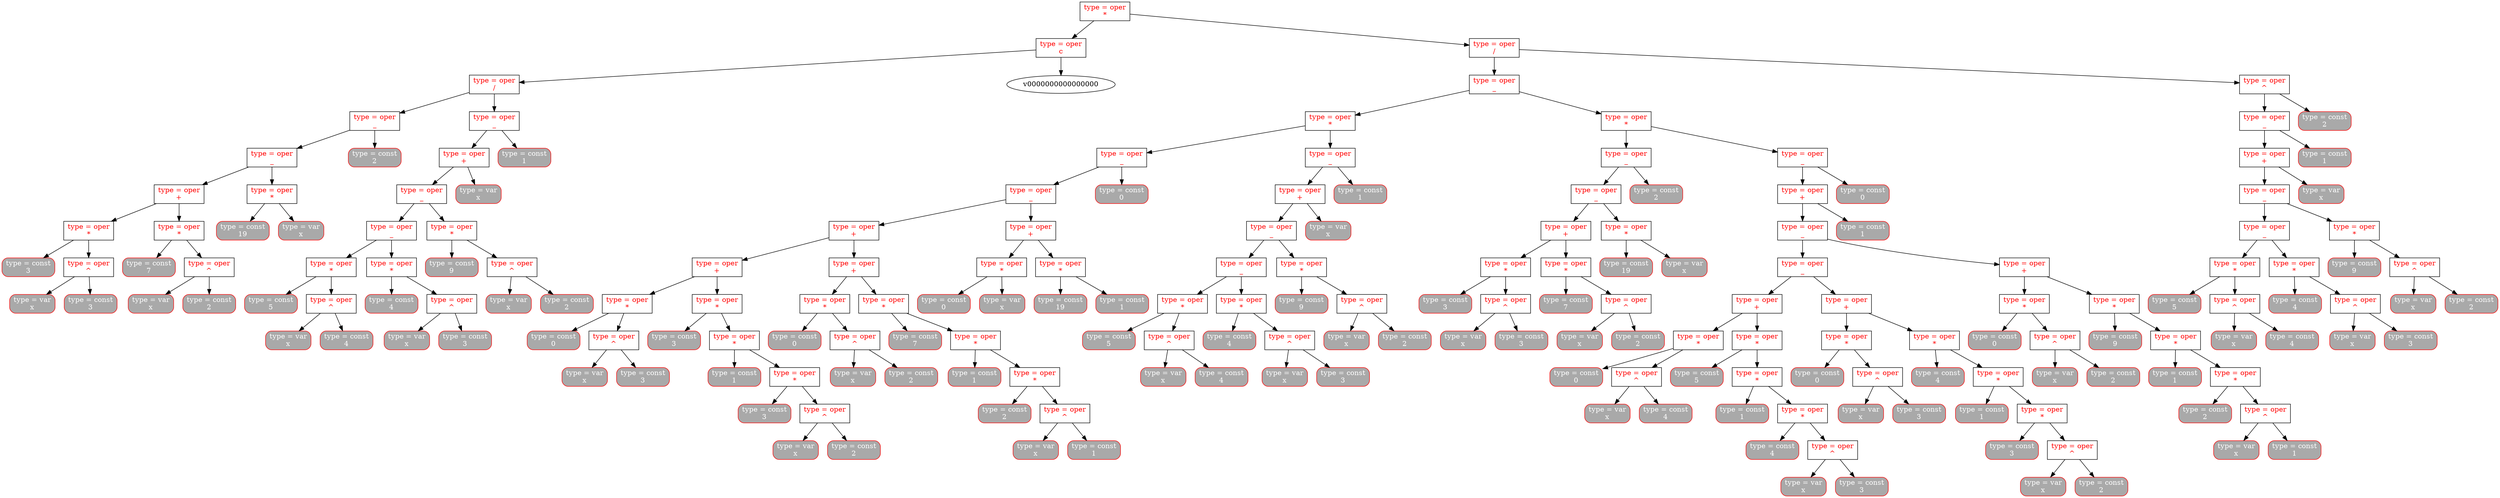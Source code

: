 digraph
{
dpi = 400;
v000001C27EEBD9A0[color = "black", fontcolor = "red", fillcolor = "white", shape = rectangle, label = "type = oper\n*"];
v000001C27EEBD9A0 -> v000001C27EEBD820;
v000001C27EEBD9A0 -> v000001C27EEBCC30;
v000001C27EEBD820[color = "black", fontcolor = "red", fillcolor = "white", shape = rectangle, label = "type = oper\nc"];
v000001C27EEBD820 -> v000001C27EEBCCF0;
v000001C27EEBD820 -> v0000000000000000;
v000001C27EEBCCF0[color = "black", fontcolor = "red", fillcolor = "white", shape = rectangle, label = "type = oper\n/"];
v000001C27EEBCCF0 -> v000001C27EEBCF30;
v000001C27EEBCCF0 -> v000001C27EEBDB20;
v000001C27EEBCF30[color = "black", fontcolor = "red", fillcolor = "white", shape = rectangle, label = "type = oper\n_"];
v000001C27EEBCF30 -> v000001C27EEBCF90;
v000001C27EEBCF30 -> v000001C27EEBDFA0;
v000001C27EEBCF90[color = "black", fontcolor = "red", fillcolor = "white", shape = rectangle, label = "type = oper\n_"];
v000001C27EEBCF90 -> v000001C27EEBCFF0;
v000001C27EEBCF90 -> v000001C27EEBD6A0;
v000001C27EEBCFF0[color = "black", fontcolor = "red", fillcolor = "white", shape = rectangle, label = "type = oper\n+"];
v000001C27EEBCFF0 -> v000001C27EEBD760;
v000001C27EEBCFF0 -> v000001C27EEBD640;
v000001C27EEBD760[color = "black", fontcolor = "red", fillcolor = "white", shape = rectangle, label = "type = oper\n*"];
v000001C27EEBD760 -> v000001C27EEBD3A0;
v000001C27EEBD760 -> v000001C27EEBDA60;
v000001C27EEBD3A0[color = "red", fontcolor = "white", fillcolor = "darkgray", shape = rectangle, style="rounded, filled" , label = "type = const\n3"];
v000001C27EEBDA60[color = "black", fontcolor = "red", fillcolor = "white", shape = rectangle, label = "type = oper\n^"];
v000001C27EEBDA60 -> v000001C27EEBD5E0;
v000001C27EEBDA60 -> v000001C27EEBD7C0;
v000001C27EEBD5E0[color = "red", fontcolor = "white", fillcolor = "darkgray", shape = rectangle, style="rounded, filled" , label = "type = var\nx"];
v000001C27EEBD7C0[color = "red", fontcolor = "white", fillcolor = "darkgray", shape = rectangle, style="rounded, filled" , label = "type = const\n3"];
v000001C27EEBD640[color = "black", fontcolor = "red", fillcolor = "white", shape = rectangle, label = "type = oper\n*"];
v000001C27EEBD640 -> v000001C27EEBDE80;
v000001C27EEBD640 -> v000001C27EEBD4C0;
v000001C27EEBDE80[color = "red", fontcolor = "white", fillcolor = "darkgray", shape = rectangle, style="rounded, filled" , label = "type = const\n7"];
v000001C27EEBD4C0[color = "black", fontcolor = "red", fillcolor = "white", shape = rectangle, label = "type = oper\n^"];
v000001C27EEBD4C0 -> v000001C27EEBDD60;
v000001C27EEBD4C0 -> v000001C27EEBDEE0;
v000001C27EEBDD60[color = "red", fontcolor = "white", fillcolor = "darkgray", shape = rectangle, style="rounded, filled" , label = "type = var\nx"];
v000001C27EEBDEE0[color = "red", fontcolor = "white", fillcolor = "darkgray", shape = rectangle, style="rounded, filled" , label = "type = const\n2"];
v000001C27EEBD6A0[color = "black", fontcolor = "red", fillcolor = "white", shape = rectangle, label = "type = oper\n*"];
v000001C27EEBD6A0 -> v000001C27EEBDAC0;
v000001C27EEBD6A0 -> v000001C27EEBD280;
v000001C27EEBDAC0[color = "red", fontcolor = "white", fillcolor = "darkgray", shape = rectangle, style="rounded, filled" , label = "type = const\n19"];
v000001C27EEBD280[color = "red", fontcolor = "white", fillcolor = "darkgray", shape = rectangle, style="rounded, filled" , label = "type = var\nx"];
v000001C27EEBDFA0[color = "red", fontcolor = "white", fillcolor = "darkgray", shape = rectangle, style="rounded, filled" , label = "type = const\n2"];
v000001C27EEBDB20[color = "black", fontcolor = "red", fillcolor = "white", shape = rectangle, label = "type = oper\n_"];
v000001C27EEBDB20 -> v000001C27EEBD8E0;
v000001C27EEBDB20 -> v000001C27EEBDC40;
v000001C27EEBD8E0[color = "black", fontcolor = "red", fillcolor = "white", shape = rectangle, label = "type = oper\n+"];
v000001C27EEBD8E0 -> v000001C27EEBE000;
v000001C27EEBD8E0 -> v000001C27EEBD460;
v000001C27EEBE000[color = "black", fontcolor = "red", fillcolor = "white", shape = rectangle, label = "type = oper\n_"];
v000001C27EEBE000 -> v000001C27EEBD700;
v000001C27EEBE000 -> v000001C27EEBD220;
v000001C27EEBD700[color = "black", fontcolor = "red", fillcolor = "white", shape = rectangle, label = "type = oper\n_"];
v000001C27EEBD700 -> v000001C27EEBDF40;
v000001C27EEBD700 -> v000001C27EEBD100;
v000001C27EEBDF40[color = "black", fontcolor = "red", fillcolor = "white", shape = rectangle, label = "type = oper\n*"];
v000001C27EEBDF40 -> v000001C27EEBD1C0;
v000001C27EEBDF40 -> v000001C27EEBD880;
v000001C27EEBD1C0[color = "red", fontcolor = "white", fillcolor = "darkgray", shape = rectangle, style="rounded, filled" , label = "type = const\n5"];
v000001C27EEBD880[color = "black", fontcolor = "red", fillcolor = "white", shape = rectangle, label = "type = oper\n^"];
v000001C27EEBD880 -> v000001C27EEBD940;
v000001C27EEBD880 -> v000001C27EEBD520;
v000001C27EEBD940[color = "red", fontcolor = "white", fillcolor = "darkgray", shape = rectangle, style="rounded, filled" , label = "type = var\nx"];
v000001C27EEBD520[color = "red", fontcolor = "white", fillcolor = "darkgray", shape = rectangle, style="rounded, filled" , label = "type = const\n4"];
v000001C27EEBD100[color = "black", fontcolor = "red", fillcolor = "white", shape = rectangle, label = "type = oper\n*"];
v000001C27EEBD100 -> v000001C27EEBDA00;
v000001C27EEBD100 -> v000001C27EEBD580;
v000001C27EEBDA00[color = "red", fontcolor = "white", fillcolor = "darkgray", shape = rectangle, style="rounded, filled" , label = "type = const\n4"];
v000001C27EEBD580[color = "black", fontcolor = "red", fillcolor = "white", shape = rectangle, label = "type = oper\n^"];
v000001C27EEBD580 -> v000001C27EEBD160;
v000001C27EEBD580 -> v000001C27EEBDBE0;
v000001C27EEBD160[color = "red", fontcolor = "white", fillcolor = "darkgray", shape = rectangle, style="rounded, filled" , label = "type = var\nx"];
v000001C27EEBDBE0[color = "red", fontcolor = "white", fillcolor = "darkgray", shape = rectangle, style="rounded, filled" , label = "type = const\n3"];
v000001C27EEBD220[color = "black", fontcolor = "red", fillcolor = "white", shape = rectangle, label = "type = oper\n*"];
v000001C27EEBD220 -> v000001C27EEBD2E0;
v000001C27EEBD220 -> v000001C27EEBD340;
v000001C27EEBD2E0[color = "red", fontcolor = "white", fillcolor = "darkgray", shape = rectangle, style="rounded, filled" , label = "type = const\n9"];
v000001C27EEBD340[color = "black", fontcolor = "red", fillcolor = "white", shape = rectangle, label = "type = oper\n^"];
v000001C27EEBD340 -> v000001C27EEBDE20;
v000001C27EEBD340 -> v000001C27EEBD400;
v000001C27EEBDE20[color = "red", fontcolor = "white", fillcolor = "darkgray", shape = rectangle, style="rounded, filled" , label = "type = var\nx"];
v000001C27EEBD400[color = "red", fontcolor = "white", fillcolor = "darkgray", shape = rectangle, style="rounded, filled" , label = "type = const\n2"];
v000001C27EEBD460[color = "red", fontcolor = "white", fillcolor = "darkgray", shape = rectangle, style="rounded, filled" , label = "type = var\nx"];
v000001C27EEBDC40[color = "red", fontcolor = "white", fillcolor = "darkgray", shape = rectangle, style="rounded, filled" , label = "type = const\n1"];
v000001C27EEBCC30[color = "black", fontcolor = "red", fillcolor = "white", shape = rectangle, label = "type = oper\n/"];
v000001C27EEBCC30 -> v000001C27EEBCBD0;
v000001C27EEBCC30 -> v000001C27EEB9CC0;
v000001C27EEBCBD0[color = "black", fontcolor = "red", fillcolor = "white", shape = rectangle, label = "type = oper\n_"];
v000001C27EEBCBD0 -> v000001C27EEBCE10;
v000001C27EEBCBD0 -> v000001C27EEBBE00;
v000001C27EEBCE10[color = "black", fontcolor = "red", fillcolor = "white", shape = rectangle, label = "type = oper\n*"];
v000001C27EEBCE10 -> v000001C27EEBCB70;
v000001C27EEBCE10 -> v000001C27EEBBC20;
v000001C27EEBCB70[color = "black", fontcolor = "red", fillcolor = "white", shape = rectangle, label = "type = oper\n_"];
v000001C27EEBCB70 -> v000001C27EEBC510;
v000001C27EEBCB70 -> v000001C27EEBBCE0;
v000001C27EEBC510[color = "black", fontcolor = "red", fillcolor = "white", shape = rectangle, label = "type = oper\n_"];
v000001C27EEBC510 -> v000001C27EEBC7B0;
v000001C27EEBC510 -> v000001C27EEBC0F0;
v000001C27EEBC7B0[color = "black", fontcolor = "red", fillcolor = "white", shape = rectangle, label = "type = oper\n+"];
v000001C27EEBC7B0 -> v000001C27EEBC270;
v000001C27EEBC7B0 -> v000001C27EEBCDB0;
v000001C27EEBC270[color = "black", fontcolor = "red", fillcolor = "white", shape = rectangle, label = "type = oper\n+"];
v000001C27EEBC270 -> v000001C27EEBCAB0;
v000001C27EEBC270 -> v000001C27EEBCE70;
v000001C27EEBCAB0[color = "black", fontcolor = "red", fillcolor = "white", shape = rectangle, label = "type = oper\n*"];
v000001C27EEBCAB0 -> v000001C27EEBC750;
v000001C27EEBCAB0 -> v000001C27EEBCD50;
v000001C27EEBC750[color = "red", fontcolor = "white", fillcolor = "darkgray", shape = rectangle, style="rounded, filled" , label = "type = const\n0"];
v000001C27EEBCD50[color = "black", fontcolor = "red", fillcolor = "white", shape = rectangle, label = "type = oper\n^"];
v000001C27EEBCD50 -> v000001C27EEBC210;
v000001C27EEBCD50 -> v000001C27EEBC6F0;
v000001C27EEBC210[color = "red", fontcolor = "white", fillcolor = "darkgray", shape = rectangle, style="rounded, filled" , label = "type = var\nx"];
v000001C27EEBC6F0[color = "red", fontcolor = "white", fillcolor = "darkgray", shape = rectangle, style="rounded, filled" , label = "type = const\n3"];
v000001C27EEBCE70[color = "black", fontcolor = "red", fillcolor = "white", shape = rectangle, label = "type = oper\n*"];
v000001C27EEBCE70 -> v000001C27EEBC4B0;
v000001C27EEBCE70 -> v000001C27EEBC630;
v000001C27EEBC4B0[color = "red", fontcolor = "white", fillcolor = "darkgray", shape = rectangle, style="rounded, filled" , label = "type = const\n3"];
v000001C27EEBC630[color = "black", fontcolor = "red", fillcolor = "white", shape = rectangle, label = "type = oper\n*"];
v000001C27EEBC630 -> v000001C27EEBC9F0;
v000001C27EEBC630 -> v000001C27EEBC1B0;
v000001C27EEBC9F0[color = "red", fontcolor = "white", fillcolor = "darkgray", shape = rectangle, style="rounded, filled" , label = "type = const\n1"];
v000001C27EEBC1B0[color = "black", fontcolor = "red", fillcolor = "white", shape = rectangle, label = "type = oper\n*"];
v000001C27EEBC1B0 -> v000001C27EEBC5D0;
v000001C27EEBC1B0 -> v000001C27EEBC870;
v000001C27EEBC5D0[color = "red", fontcolor = "white", fillcolor = "darkgray", shape = rectangle, style="rounded, filled" , label = "type = const\n3"];
v000001C27EEBC870[color = "black", fontcolor = "red", fillcolor = "white", shape = rectangle, label = "type = oper\n^"];
v000001C27EEBC870 -> v000001C27EEBC990;
v000001C27EEBC870 -> v000001C27EEBCED0;
v000001C27EEBC990[color = "red", fontcolor = "white", fillcolor = "darkgray", shape = rectangle, style="rounded, filled" , label = "type = var\nx"];
v000001C27EEBCED0[color = "red", fontcolor = "white", fillcolor = "darkgray", shape = rectangle, style="rounded, filled" , label = "type = const\n2"];
v000001C27EEBCDB0[color = "black", fontcolor = "red", fillcolor = "white", shape = rectangle, label = "type = oper\n+"];
v000001C27EEBCDB0 -> v000001C27EEBCB10;
v000001C27EEBCDB0 -> v000001C27EEBC3F0;
v000001C27EEBCB10[color = "black", fontcolor = "red", fillcolor = "white", shape = rectangle, label = "type = oper\n*"];
v000001C27EEBCB10 -> v000001C27EEBC450;
v000001C27EEBCB10 -> v000001C27EEBC810;
v000001C27EEBC450[color = "red", fontcolor = "white", fillcolor = "darkgray", shape = rectangle, style="rounded, filled" , label = "type = const\n0"];
v000001C27EEBC810[color = "black", fontcolor = "red", fillcolor = "white", shape = rectangle, label = "type = oper\n^"];
v000001C27EEBC810 -> v000001C27EEBC2D0;
v000001C27EEBC810 -> v000001C27EEBC690;
v000001C27EEBC2D0[color = "red", fontcolor = "white", fillcolor = "darkgray", shape = rectangle, style="rounded, filled" , label = "type = var\nx"];
v000001C27EEBC690[color = "red", fontcolor = "white", fillcolor = "darkgray", shape = rectangle, style="rounded, filled" , label = "type = const\n2"];
v000001C27EEBC3F0[color = "black", fontcolor = "red", fillcolor = "white", shape = rectangle, label = "type = oper\n*"];
v000001C27EEBC3F0 -> v000001C27EEBC8D0;
v000001C27EEBC3F0 -> v000001C27EEBCC90;
v000001C27EEBC8D0[color = "red", fontcolor = "white", fillcolor = "darkgray", shape = rectangle, style="rounded, filled" , label = "type = const\n7"];
v000001C27EEBCC90[color = "black", fontcolor = "red", fillcolor = "white", shape = rectangle, label = "type = oper\n*"];
v000001C27EEBCC90 -> v000001C27EEBCA50;
v000001C27EEBCC90 -> v000001C27EEBC150;
v000001C27EEBCA50[color = "red", fontcolor = "white", fillcolor = "darkgray", shape = rectangle, style="rounded, filled" , label = "type = const\n1"];
v000001C27EEBC150[color = "black", fontcolor = "red", fillcolor = "white", shape = rectangle, label = "type = oper\n*"];
v000001C27EEBC150 -> v000001C27EEBC930;
v000001C27EEBC150 -> v000001C27EEBC330;
v000001C27EEBC930[color = "red", fontcolor = "white", fillcolor = "darkgray", shape = rectangle, style="rounded, filled" , label = "type = const\n2"];
v000001C27EEBC330[color = "black", fontcolor = "red", fillcolor = "white", shape = rectangle, label = "type = oper\n^"];
v000001C27EEBC330 -> v000001C27EEBC570;
v000001C27EEBC330 -> v000001C27EEBC390;
v000001C27EEBC570[color = "red", fontcolor = "white", fillcolor = "darkgray", shape = rectangle, style="rounded, filled" , label = "type = var\nx"];
v000001C27EEBC390[color = "red", fontcolor = "white", fillcolor = "darkgray", shape = rectangle, style="rounded, filled" , label = "type = const\n1"];
v000001C27EEBC0F0[color = "black", fontcolor = "red", fillcolor = "white", shape = rectangle, label = "type = oper\n+"];
v000001C27EEBC0F0 -> v000001C27EEBBF20;
v000001C27EEBC0F0 -> v000001C27EEBBDA0;
v000001C27EEBBF20[color = "black", fontcolor = "red", fillcolor = "white", shape = rectangle, label = "type = oper\n*"];
v000001C27EEBBF20 -> v000001C27EEBB2C0;
v000001C27EEBBF20 -> v000001C27EEBBEC0;
v000001C27EEBB2C0[color = "red", fontcolor = "white", fillcolor = "darkgray", shape = rectangle, style="rounded, filled" , label = "type = const\n0"];
v000001C27EEBBEC0[color = "red", fontcolor = "white", fillcolor = "darkgray", shape = rectangle, style="rounded, filled" , label = "type = var\nx"];
v000001C27EEBBDA0[color = "black", fontcolor = "red", fillcolor = "white", shape = rectangle, label = "type = oper\n*"];
v000001C27EEBBDA0 -> v000001C27EEBBD40;
v000001C27EEBBDA0 -> v000001C27EEBB260;
v000001C27EEBBD40[color = "red", fontcolor = "white", fillcolor = "darkgray", shape = rectangle, style="rounded, filled" , label = "type = const\n19"];
v000001C27EEBB260[color = "red", fontcolor = "white", fillcolor = "darkgray", shape = rectangle, style="rounded, filled" , label = "type = const\n1"];
v000001C27EEBBCE0[color = "red", fontcolor = "white", fillcolor = "darkgray", shape = rectangle, style="rounded, filled" , label = "type = const\n0"];
v000001C27EEBBC20[color = "black", fontcolor = "red", fillcolor = "white", shape = rectangle, label = "type = oper\n_"];
v000001C27EEBBC20 -> v000001C27EEBB980;
v000001C27EEBBC20 -> v000001C27EEBBC80;
v000001C27EEBB980[color = "black", fontcolor = "red", fillcolor = "white", shape = rectangle, label = "type = oper\n+"];
v000001C27EEBB980 -> v000001C27EEBB500;
v000001C27EEBB980 -> v000001C27EEBB200;
v000001C27EEBB500[color = "black", fontcolor = "red", fillcolor = "white", shape = rectangle, label = "type = oper\n_"];
v000001C27EEBB500 -> v000001C27EEBB860;
v000001C27EEBB500 -> v000001C27EEBB140;
v000001C27EEBB860[color = "black", fontcolor = "red", fillcolor = "white", shape = rectangle, label = "type = oper\n_"];
v000001C27EEBB860 -> v000001C27EEBB320;
v000001C27EEBB860 -> v000001C27EEBB5C0;
v000001C27EEBB320[color = "black", fontcolor = "red", fillcolor = "white", shape = rectangle, label = "type = oper\n*"];
v000001C27EEBB320 -> v000001C27EEBB8C0;
v000001C27EEBB320 -> v000001C27EEBB6E0;
v000001C27EEBB8C0[color = "red", fontcolor = "white", fillcolor = "darkgray", shape = rectangle, style="rounded, filled" , label = "type = const\n5"];
v000001C27EEBB6E0[color = "black", fontcolor = "red", fillcolor = "white", shape = rectangle, label = "type = oper\n^"];
v000001C27EEBB6E0 -> v000001C27EEBBE60;
v000001C27EEBB6E0 -> v000001C27EEBBAA0;
v000001C27EEBBE60[color = "red", fontcolor = "white", fillcolor = "darkgray", shape = rectangle, style="rounded, filled" , label = "type = var\nx"];
v000001C27EEBBAA0[color = "red", fontcolor = "white", fillcolor = "darkgray", shape = rectangle, style="rounded, filled" , label = "type = const\n4"];
v000001C27EEBB5C0[color = "black", fontcolor = "red", fillcolor = "white", shape = rectangle, label = "type = oper\n*"];
v000001C27EEBB5C0 -> v000001C27EEBB740;
v000001C27EEBB5C0 -> v000001C27EEBB3E0;
v000001C27EEBB740[color = "red", fontcolor = "white", fillcolor = "darkgray", shape = rectangle, style="rounded, filled" , label = "type = const\n4"];
v000001C27EEBB3E0[color = "black", fontcolor = "red", fillcolor = "white", shape = rectangle, label = "type = oper\n^"];
v000001C27EEBB3E0 -> v000001C27EEBB9E0;
v000001C27EEBB3E0 -> v000001C27EEBBA40;
v000001C27EEBB9E0[color = "red", fontcolor = "white", fillcolor = "darkgray", shape = rectangle, style="rounded, filled" , label = "type = var\nx"];
v000001C27EEBBA40[color = "red", fontcolor = "white", fillcolor = "darkgray", shape = rectangle, style="rounded, filled" , label = "type = const\n3"];
v000001C27EEBB140[color = "black", fontcolor = "red", fillcolor = "white", shape = rectangle, label = "type = oper\n*"];
v000001C27EEBB140 -> v000001C27EEBBBC0;
v000001C27EEBB140 -> v000001C27EEBB1A0;
v000001C27EEBBBC0[color = "red", fontcolor = "white", fillcolor = "darkgray", shape = rectangle, style="rounded, filled" , label = "type = const\n9"];
v000001C27EEBB1A0[color = "black", fontcolor = "red", fillcolor = "white", shape = rectangle, label = "type = oper\n^"];
v000001C27EEBB1A0 -> v000001C27EEBBB00;
v000001C27EEBB1A0 -> v000001C27EEBBB60;
v000001C27EEBBB00[color = "red", fontcolor = "white", fillcolor = "darkgray", shape = rectangle, style="rounded, filled" , label = "type = var\nx"];
v000001C27EEBBB60[color = "red", fontcolor = "white", fillcolor = "darkgray", shape = rectangle, style="rounded, filled" , label = "type = const\n2"];
v000001C27EEBB200[color = "red", fontcolor = "white", fillcolor = "darkgray", shape = rectangle, style="rounded, filled" , label = "type = var\nx"];
v000001C27EEBBC80[color = "red", fontcolor = "white", fillcolor = "darkgray", shape = rectangle, style="rounded, filled" , label = "type = const\n1"];
v000001C27EEBBE00[color = "black", fontcolor = "red", fillcolor = "white", shape = rectangle, label = "type = oper\n*"];
v000001C27EEBBE00 -> v000001C27EEBA3D0;
v000001C27EEBBE00 -> v000001C27EEBA370;
v000001C27EEBA3D0[color = "black", fontcolor = "red", fillcolor = "white", shape = rectangle, label = "type = oper\n_"];
v000001C27EEBA3D0 -> v000001C27EEBA430;
v000001C27EEBA3D0 -> v000001C27EEBB800;
v000001C27EEBA430[color = "black", fontcolor = "red", fillcolor = "white", shape = rectangle, label = "type = oper\n_"];
v000001C27EEBA430 -> v000001C27EEBA490;
v000001C27EEBA430 -> v000001C27EEBBFE0;
v000001C27EEBA490[color = "black", fontcolor = "red", fillcolor = "white", shape = rectangle, label = "type = oper\n+"];
v000001C27EEBA490 -> v000001C27EEBA550;
v000001C27EEBA490 -> v000001C27EEBB0E0;
v000001C27EEBA550[color = "black", fontcolor = "red", fillcolor = "white", shape = rectangle, label = "type = oper\n*"];
v000001C27EEBA550 -> v000001C27EEBA6D0;
v000001C27EEBA550 -> v000001C27EEBB620;
v000001C27EEBA6D0[color = "red", fontcolor = "white", fillcolor = "darkgray", shape = rectangle, style="rounded, filled" , label = "type = const\n3"];
v000001C27EEBB620[color = "black", fontcolor = "red", fillcolor = "white", shape = rectangle, label = "type = oper\n^"];
v000001C27EEBB620 -> v000001C27EEBB560;
v000001C27EEBB620 -> v000001C27EEBB440;
v000001C27EEBB560[color = "red", fontcolor = "white", fillcolor = "darkgray", shape = rectangle, style="rounded, filled" , label = "type = var\nx"];
v000001C27EEBB440[color = "red", fontcolor = "white", fillcolor = "darkgray", shape = rectangle, style="rounded, filled" , label = "type = const\n3"];
v000001C27EEBB0E0[color = "black", fontcolor = "red", fillcolor = "white", shape = rectangle, label = "type = oper\n*"];
v000001C27EEBB0E0 -> v000001C27EEBB4A0;
v000001C27EEBB0E0 -> v000001C27EEBB7A0;
v000001C27EEBB4A0[color = "red", fontcolor = "white", fillcolor = "darkgray", shape = rectangle, style="rounded, filled" , label = "type = const\n7"];
v000001C27EEBB7A0[color = "black", fontcolor = "red", fillcolor = "white", shape = rectangle, label = "type = oper\n^"];
v000001C27EEBB7A0 -> v000001C27EEBB380;
v000001C27EEBB7A0 -> v000001C27EEBB920;
v000001C27EEBB380[color = "red", fontcolor = "white", fillcolor = "darkgray", shape = rectangle, style="rounded, filled" , label = "type = var\nx"];
v000001C27EEBB920[color = "red", fontcolor = "white", fillcolor = "darkgray", shape = rectangle, style="rounded, filled" , label = "type = const\n2"];
v000001C27EEBBFE0[color = "black", fontcolor = "red", fillcolor = "white", shape = rectangle, label = "type = oper\n*"];
v000001C27EEBBFE0 -> v000001C27EEBBF80;
v000001C27EEBBFE0 -> v000001C27EEBB680;
v000001C27EEBBF80[color = "red", fontcolor = "white", fillcolor = "darkgray", shape = rectangle, style="rounded, filled" , label = "type = const\n19"];
v000001C27EEBB680[color = "red", fontcolor = "white", fillcolor = "darkgray", shape = rectangle, style="rounded, filled" , label = "type = var\nx"];
v000001C27EEBB800[color = "red", fontcolor = "white", fillcolor = "darkgray", shape = rectangle, style="rounded, filled" , label = "type = const\n2"];
v000001C27EEBA370[color = "black", fontcolor = "red", fillcolor = "white", shape = rectangle, label = "type = oper\n_"];
v000001C27EEBA370 -> v000001C27EEBA670;
v000001C27EEBA370 -> v000001C27EEB96C0;
v000001C27EEBA670[color = "black", fontcolor = "red", fillcolor = "white", shape = rectangle, label = "type = oper\n+"];
v000001C27EEBA670 -> v000001C27EEBA2B0;
v000001C27EEBA670 -> v000001C27EEB9DE0;
v000001C27EEBA2B0[color = "black", fontcolor = "red", fillcolor = "white", shape = rectangle, label = "type = oper\n_"];
v000001C27EEBA2B0 -> v000001C27EEBAF70;
v000001C27EEBA2B0 -> v000001C27EEBA790;
v000001C27EEBAF70[color = "black", fontcolor = "red", fillcolor = "white", shape = rectangle, label = "type = oper\n_"];
v000001C27EEBAF70 -> v000001C27EEBAEB0;
v000001C27EEBAF70 -> v000001C27EEBA0D0;
v000001C27EEBAEB0[color = "black", fontcolor = "red", fillcolor = "white", shape = rectangle, label = "type = oper\n+"];
v000001C27EEBAEB0 -> v000001C27EEBAD30;
v000001C27EEBAEB0 -> v000001C27EEBABB0;
v000001C27EEBAD30[color = "black", fontcolor = "red", fillcolor = "white", shape = rectangle, label = "type = oper\n*"];
v000001C27EEBAD30 -> v000001C27EEBA1F0;
v000001C27EEBAD30 -> v000001C27EEBAC70;
v000001C27EEBA1F0[color = "red", fontcolor = "white", fillcolor = "darkgray", shape = rectangle, style="rounded, filled" , label = "type = const\n0"];
v000001C27EEBAC70[color = "black", fontcolor = "red", fillcolor = "white", shape = rectangle, label = "type = oper\n^"];
v000001C27EEBAC70 -> v000001C27EEBAF10;
v000001C27EEBAC70 -> v000001C27EEBAB50;
v000001C27EEBAF10[color = "red", fontcolor = "white", fillcolor = "darkgray", shape = rectangle, style="rounded, filled" , label = "type = var\nx"];
v000001C27EEBAB50[color = "red", fontcolor = "white", fillcolor = "darkgray", shape = rectangle, style="rounded, filled" , label = "type = const\n4"];
v000001C27EEBABB0[color = "black", fontcolor = "red", fillcolor = "white", shape = rectangle, label = "type = oper\n*"];
v000001C27EEBABB0 -> v000001C27EEBAA30;
v000001C27EEBABB0 -> v000001C27EEBAAF0;
v000001C27EEBAA30[color = "red", fontcolor = "white", fillcolor = "darkgray", shape = rectangle, style="rounded, filled" , label = "type = const\n5"];
v000001C27EEBAAF0[color = "black", fontcolor = "red", fillcolor = "white", shape = rectangle, label = "type = oper\n*"];
v000001C27EEBAAF0 -> v000001C27EEBAE50;
v000001C27EEBAAF0 -> v000001C27EEBA190;
v000001C27EEBAE50[color = "red", fontcolor = "white", fillcolor = "darkgray", shape = rectangle, style="rounded, filled" , label = "type = const\n1"];
v000001C27EEBA190[color = "black", fontcolor = "red", fillcolor = "white", shape = rectangle, label = "type = oper\n*"];
v000001C27EEBA190 -> v000001C27EEBA4F0;
v000001C27EEBA190 -> v000001C27EEBA250;
v000001C27EEBA4F0[color = "red", fontcolor = "white", fillcolor = "darkgray", shape = rectangle, style="rounded, filled" , label = "type = const\n4"];
v000001C27EEBA250[color = "black", fontcolor = "red", fillcolor = "white", shape = rectangle, label = "type = oper\n^"];
v000001C27EEBA250 -> v000001C27EEBADF0;
v000001C27EEBA250 -> v000001C27EEBA310;
v000001C27EEBADF0[color = "red", fontcolor = "white", fillcolor = "darkgray", shape = rectangle, style="rounded, filled" , label = "type = var\nx"];
v000001C27EEBA310[color = "red", fontcolor = "white", fillcolor = "darkgray", shape = rectangle, style="rounded, filled" , label = "type = const\n3"];
v000001C27EEBA0D0[color = "black", fontcolor = "red", fillcolor = "white", shape = rectangle, label = "type = oper\n+"];
v000001C27EEBA0D0 -> v000001C27EEBA610;
v000001C27EEBA0D0 -> v000001C27EEBA910;
v000001C27EEBA610[color = "black", fontcolor = "red", fillcolor = "white", shape = rectangle, label = "type = oper\n*"];
v000001C27EEBA610 -> v000001C27EEBA5B0;
v000001C27EEBA610 -> v000001C27EEBAD90;
v000001C27EEBA5B0[color = "red", fontcolor = "white", fillcolor = "darkgray", shape = rectangle, style="rounded, filled" , label = "type = const\n0"];
v000001C27EEBAD90[color = "black", fontcolor = "red", fillcolor = "white", shape = rectangle, label = "type = oper\n^"];
v000001C27EEBAD90 -> v000001C27EEBAC10;
v000001C27EEBAD90 -> v000001C27EEBA970;
v000001C27EEBAC10[color = "red", fontcolor = "white", fillcolor = "darkgray", shape = rectangle, style="rounded, filled" , label = "type = var\nx"];
v000001C27EEBA970[color = "red", fontcolor = "white", fillcolor = "darkgray", shape = rectangle, style="rounded, filled" , label = "type = const\n3"];
v000001C27EEBA910[color = "black", fontcolor = "red", fillcolor = "white", shape = rectangle, label = "type = oper\n*"];
v000001C27EEBA910 -> v000001C27EEBACD0;
v000001C27EEBA910 -> v000001C27EEBA8B0;
v000001C27EEBACD0[color = "red", fontcolor = "white", fillcolor = "darkgray", shape = rectangle, style="rounded, filled" , label = "type = const\n4"];
v000001C27EEBA8B0[color = "black", fontcolor = "red", fillcolor = "white", shape = rectangle, label = "type = oper\n*"];
v000001C27EEBA8B0 -> v000001C27EEBA850;
v000001C27EEBA8B0 -> v000001C27EEBA7F0;
v000001C27EEBA850[color = "red", fontcolor = "white", fillcolor = "darkgray", shape = rectangle, style="rounded, filled" , label = "type = const\n1"];
v000001C27EEBA7F0[color = "black", fontcolor = "red", fillcolor = "white", shape = rectangle, label = "type = oper\n*"];
v000001C27EEBA7F0 -> v000001C27EEBAFD0;
v000001C27EEBA7F0 -> v000001C27EEBA130;
v000001C27EEBAFD0[color = "red", fontcolor = "white", fillcolor = "darkgray", shape = rectangle, style="rounded, filled" , label = "type = const\n3"];
v000001C27EEBA130[color = "black", fontcolor = "red", fillcolor = "white", shape = rectangle, label = "type = oper\n^"];
v000001C27EEBA130 -> v000001C27EEBAA90;
v000001C27EEBA130 -> v000001C27EEBA730;
v000001C27EEBAA90[color = "red", fontcolor = "white", fillcolor = "darkgray", shape = rectangle, style="rounded, filled" , label = "type = var\nx"];
v000001C27EEBA730[color = "red", fontcolor = "white", fillcolor = "darkgray", shape = rectangle, style="rounded, filled" , label = "type = const\n2"];
v000001C27EEBA790[color = "black", fontcolor = "red", fillcolor = "white", shape = rectangle, label = "type = oper\n+"];
v000001C27EEBA790 -> v000001C27EEBA9D0;
v000001C27EEBA790 -> v000001C27EEB99C0;
v000001C27EEBA9D0[color = "black", fontcolor = "red", fillcolor = "white", shape = rectangle, label = "type = oper\n*"];
v000001C27EEBA9D0 -> v000001C27EEB9FC0;
v000001C27EEBA9D0 -> v000001C27EEB9EA0;
v000001C27EEB9FC0[color = "red", fontcolor = "white", fillcolor = "darkgray", shape = rectangle, style="rounded, filled" , label = "type = const\n0"];
v000001C27EEB9EA0[color = "black", fontcolor = "red", fillcolor = "white", shape = rectangle, label = "type = oper\n^"];
v000001C27EEB9EA0 -> v000001C27EEB9F00;
v000001C27EEB9EA0 -> v000001C27EEB9F60;
v000001C27EEB9F00[color = "red", fontcolor = "white", fillcolor = "darkgray", shape = rectangle, style="rounded, filled" , label = "type = var\nx"];
v000001C27EEB9F60[color = "red", fontcolor = "white", fillcolor = "darkgray", shape = rectangle, style="rounded, filled" , label = "type = const\n2"];
v000001C27EEB99C0[color = "black", fontcolor = "red", fillcolor = "white", shape = rectangle, label = "type = oper\n*"];
v000001C27EEB99C0 -> v000001C27EEB9420;
v000001C27EEB99C0 -> v000001C27EEB9E40;
v000001C27EEB9420[color = "red", fontcolor = "white", fillcolor = "darkgray", shape = rectangle, style="rounded, filled" , label = "type = const\n9"];
v000001C27EEB9E40[color = "black", fontcolor = "red", fillcolor = "white", shape = rectangle, label = "type = oper\n*"];
v000001C27EEB9E40 -> v000001C27EEB9180;
v000001C27EEB9E40 -> v000001C27EEB9240;
v000001C27EEB9180[color = "red", fontcolor = "white", fillcolor = "darkgray", shape = rectangle, style="rounded, filled" , label = "type = const\n1"];
v000001C27EEB9240[color = "black", fontcolor = "red", fillcolor = "white", shape = rectangle, label = "type = oper\n*"];
v000001C27EEB9240 -> v000001C27EEB9960;
v000001C27EEB9240 -> v000001C27EEB9D20;
v000001C27EEB9960[color = "red", fontcolor = "white", fillcolor = "darkgray", shape = rectangle, style="rounded, filled" , label = "type = const\n2"];
v000001C27EEB9D20[color = "black", fontcolor = "red", fillcolor = "white", shape = rectangle, label = "type = oper\n^"];
v000001C27EEB9D20 -> v000001C27EEB9900;
v000001C27EEB9D20 -> v000001C27EEB9B40;
v000001C27EEB9900[color = "red", fontcolor = "white", fillcolor = "darkgray", shape = rectangle, style="rounded, filled" , label = "type = var\nx"];
v000001C27EEB9B40[color = "red", fontcolor = "white", fillcolor = "darkgray", shape = rectangle, style="rounded, filled" , label = "type = const\n1"];
v000001C27EEB9DE0[color = "red", fontcolor = "white", fillcolor = "darkgray", shape = rectangle, style="rounded, filled" , label = "type = const\n1"];
v000001C27EEB96C0[color = "red", fontcolor = "white", fillcolor = "darkgray", shape = rectangle, style="rounded, filled" , label = "type = const\n0"];
v000001C27EEB9CC0[color = "black", fontcolor = "red", fillcolor = "white", shape = rectangle, label = "type = oper\n^"];
v000001C27EEB9CC0 -> v000001C27EEB92A0;
v000001C27EEB9CC0 -> v000001C27EEB93C0;
v000001C27EEB92A0[color = "black", fontcolor = "red", fillcolor = "white", shape = rectangle, label = "type = oper\n_"];
v000001C27EEB92A0 -> v000001C27EEB9600;
v000001C27EEB92A0 -> v000001C27EEB9C00;
v000001C27EEB9600[color = "black", fontcolor = "red", fillcolor = "white", shape = rectangle, label = "type = oper\n+"];
v000001C27EEB9600 -> v000001C27EEB9300;
v000001C27EEB9600 -> v000001C27EEB95A0;
v000001C27EEB9300[color = "black", fontcolor = "red", fillcolor = "white", shape = rectangle, label = "type = oper\n_"];
v000001C27EEB9300 -> v000001C27EEB90C0;
v000001C27EEB9300 -> v000001C27EEB9540;
v000001C27EEB90C0[color = "black", fontcolor = "red", fillcolor = "white", shape = rectangle, label = "type = oper\n_"];
v000001C27EEB90C0 -> v000001C27EEB91E0;
v000001C27EEB90C0 -> v000001C27EEB94E0;
v000001C27EEB91E0[color = "black", fontcolor = "red", fillcolor = "white", shape = rectangle, label = "type = oper\n*"];
v000001C27EEB91E0 -> v000001C27EEB9BA0;
v000001C27EEB91E0 -> v000001C27EEB9660;
v000001C27EEB9BA0[color = "red", fontcolor = "white", fillcolor = "darkgray", shape = rectangle, style="rounded, filled" , label = "type = const\n5"];
v000001C27EEB9660[color = "black", fontcolor = "red", fillcolor = "white", shape = rectangle, label = "type = oper\n^"];
v000001C27EEB9660 -> v000001C27EEB9720;
v000001C27EEB9660 -> v000001C27EEB98A0;
v000001C27EEB9720[color = "red", fontcolor = "white", fillcolor = "darkgray", shape = rectangle, style="rounded, filled" , label = "type = var\nx"];
v000001C27EEB98A0[color = "red", fontcolor = "white", fillcolor = "darkgray", shape = rectangle, style="rounded, filled" , label = "type = const\n4"];
v000001C27EEB94E0[color = "black", fontcolor = "red", fillcolor = "white", shape = rectangle, label = "type = oper\n*"];
v000001C27EEB94E0 -> v000001C27EEB9120;
v000001C27EEB94E0 -> v000001C27EEB97E0;
v000001C27EEB9120[color = "red", fontcolor = "white", fillcolor = "darkgray", shape = rectangle, style="rounded, filled" , label = "type = const\n4"];
v000001C27EEB97E0[color = "black", fontcolor = "red", fillcolor = "white", shape = rectangle, label = "type = oper\n^"];
v000001C27EEB97E0 -> v000001C27EEB9480;
v000001C27EEB97E0 -> v000001C27EEB9A20;
v000001C27EEB9480[color = "red", fontcolor = "white", fillcolor = "darkgray", shape = rectangle, style="rounded, filled" , label = "type = var\nx"];
v000001C27EEB9A20[color = "red", fontcolor = "white", fillcolor = "darkgray", shape = rectangle, style="rounded, filled" , label = "type = const\n3"];
v000001C27EEB9540[color = "black", fontcolor = "red", fillcolor = "white", shape = rectangle, label = "type = oper\n*"];
v000001C27EEB9540 -> v000001C27EEB9AE0;
v000001C27EEB9540 -> v000001C27EEB9D80;
v000001C27EEB9AE0[color = "red", fontcolor = "white", fillcolor = "darkgray", shape = rectangle, style="rounded, filled" , label = "type = const\n9"];
v000001C27EEB9D80[color = "black", fontcolor = "red", fillcolor = "white", shape = rectangle, label = "type = oper\n^"];
v000001C27EEB9D80 -> v000001C27EEB9840;
v000001C27EEB9D80 -> v000001C27EEB9360;
v000001C27EEB9840[color = "red", fontcolor = "white", fillcolor = "darkgray", shape = rectangle, style="rounded, filled" , label = "type = var\nx"];
v000001C27EEB9360[color = "red", fontcolor = "white", fillcolor = "darkgray", shape = rectangle, style="rounded, filled" , label = "type = const\n2"];
v000001C27EEB95A0[color = "red", fontcolor = "white", fillcolor = "darkgray", shape = rectangle, style="rounded, filled" , label = "type = var\nx"];
v000001C27EEB9C00[color = "red", fontcolor = "white", fillcolor = "darkgray", shape = rectangle, style="rounded, filled" , label = "type = const\n1"];
v000001C27EEB93C0[color = "red", fontcolor = "white", fillcolor = "darkgray", shape = rectangle, style="rounded, filled" , label = "type = const\n2"];
}